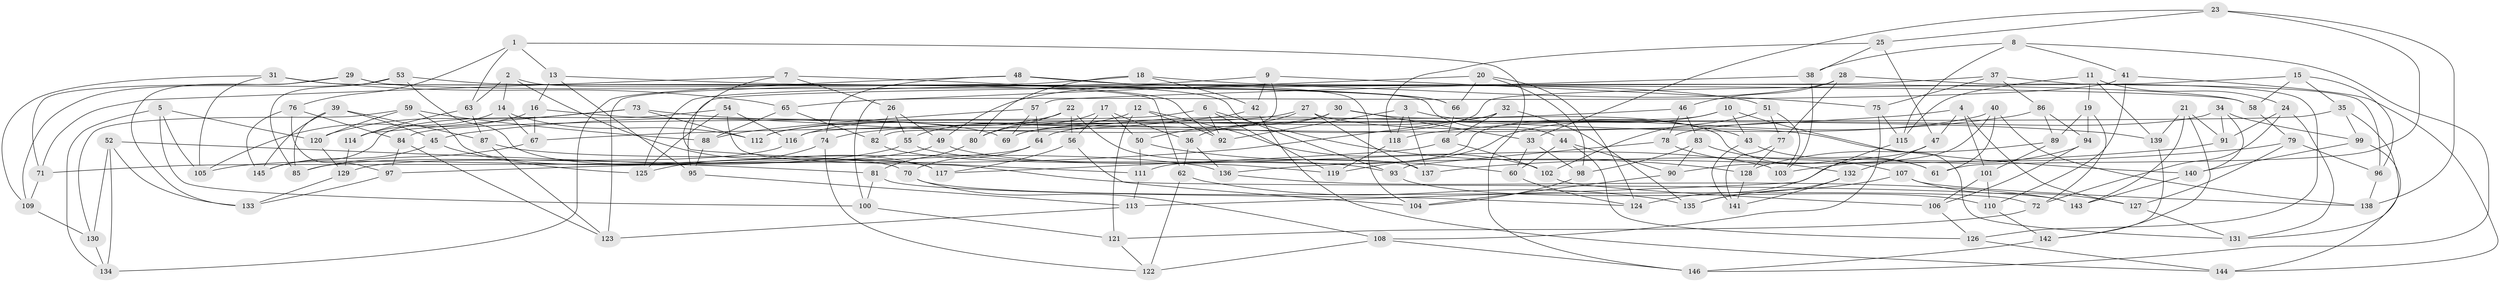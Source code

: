 // Generated by graph-tools (version 1.1) at 2025/50/03/09/25 03:50:47]
// undirected, 146 vertices, 292 edges
graph export_dot {
graph [start="1"]
  node [color=gray90,style=filled];
  1;
  2;
  3;
  4;
  5;
  6;
  7;
  8;
  9;
  10;
  11;
  12;
  13;
  14;
  15;
  16;
  17;
  18;
  19;
  20;
  21;
  22;
  23;
  24;
  25;
  26;
  27;
  28;
  29;
  30;
  31;
  32;
  33;
  34;
  35;
  36;
  37;
  38;
  39;
  40;
  41;
  42;
  43;
  44;
  45;
  46;
  47;
  48;
  49;
  50;
  51;
  52;
  53;
  54;
  55;
  56;
  57;
  58;
  59;
  60;
  61;
  62;
  63;
  64;
  65;
  66;
  67;
  68;
  69;
  70;
  71;
  72;
  73;
  74;
  75;
  76;
  77;
  78;
  79;
  80;
  81;
  82;
  83;
  84;
  85;
  86;
  87;
  88;
  89;
  90;
  91;
  92;
  93;
  94;
  95;
  96;
  97;
  98;
  99;
  100;
  101;
  102;
  103;
  104;
  105;
  106;
  107;
  108;
  109;
  110;
  111;
  112;
  113;
  114;
  115;
  116;
  117;
  118;
  119;
  120;
  121;
  122;
  123;
  124;
  125;
  126;
  127;
  128;
  129;
  130;
  131;
  132;
  133;
  134;
  135;
  136;
  137;
  138;
  139;
  140;
  141;
  142;
  143;
  144;
  145;
  146;
  1 -- 76;
  1 -- 146;
  1 -- 13;
  1 -- 63;
  2 -- 117;
  2 -- 14;
  2 -- 93;
  2 -- 63;
  3 -- 118;
  3 -- 137;
  3 -- 43;
  3 -- 92;
  4 -- 101;
  4 -- 47;
  4 -- 127;
  4 -- 67;
  5 -- 105;
  5 -- 120;
  5 -- 100;
  5 -- 134;
  6 -- 119;
  6 -- 84;
  6 -- 92;
  6 -- 128;
  7 -- 92;
  7 -- 71;
  7 -- 111;
  7 -- 26;
  8 -- 38;
  8 -- 115;
  8 -- 41;
  8 -- 146;
  9 -- 82;
  9 -- 75;
  9 -- 125;
  9 -- 42;
  10 -- 111;
  10 -- 43;
  10 -- 131;
  10 -- 119;
  11 -- 19;
  11 -- 115;
  11 -- 24;
  11 -- 139;
  12 -- 92;
  12 -- 121;
  12 -- 55;
  12 -- 102;
  13 -- 66;
  13 -- 16;
  13 -- 95;
  14 -- 114;
  14 -- 112;
  14 -- 67;
  15 -- 58;
  15 -- 96;
  15 -- 35;
  15 -- 69;
  16 -- 69;
  16 -- 67;
  16 -- 105;
  17 -- 50;
  17 -- 56;
  17 -- 36;
  17 -- 80;
  18 -- 123;
  18 -- 58;
  18 -- 42;
  18 -- 80;
  19 -- 94;
  19 -- 89;
  19 -- 72;
  20 -- 98;
  20 -- 124;
  20 -- 100;
  20 -- 66;
  21 -- 143;
  21 -- 142;
  21 -- 139;
  21 -- 91;
  22 -- 116;
  22 -- 137;
  22 -- 80;
  22 -- 56;
  23 -- 25;
  23 -- 138;
  23 -- 61;
  23 -- 33;
  24 -- 72;
  24 -- 91;
  24 -- 131;
  25 -- 118;
  25 -- 47;
  25 -- 38;
  26 -- 82;
  26 -- 55;
  26 -- 49;
  27 -- 112;
  27 -- 140;
  27 -- 137;
  27 -- 50;
  28 -- 77;
  28 -- 49;
  28 -- 46;
  28 -- 126;
  29 -- 66;
  29 -- 133;
  29 -- 62;
  29 -- 71;
  30 -- 112;
  30 -- 33;
  30 -- 36;
  30 -- 61;
  31 -- 109;
  31 -- 65;
  31 -- 44;
  31 -- 105;
  32 -- 69;
  32 -- 135;
  32 -- 97;
  32 -- 68;
  33 -- 98;
  33 -- 60;
  34 -- 99;
  34 -- 140;
  34 -- 78;
  34 -- 91;
  35 -- 99;
  35 -- 131;
  35 -- 116;
  36 -- 62;
  36 -- 136;
  37 -- 96;
  37 -- 75;
  37 -- 86;
  37 -- 95;
  38 -- 57;
  38 -- 103;
  39 -- 145;
  39 -- 87;
  39 -- 85;
  39 -- 45;
  40 -- 90;
  40 -- 64;
  40 -- 61;
  40 -- 138;
  41 -- 65;
  41 -- 110;
  41 -- 144;
  42 -- 45;
  42 -- 144;
  43 -- 141;
  43 -- 61;
  44 -- 60;
  44 -- 126;
  44 -- 90;
  45 -- 145;
  45 -- 125;
  46 -- 74;
  46 -- 78;
  46 -- 83;
  47 -- 132;
  47 -- 113;
  48 -- 104;
  48 -- 134;
  48 -- 74;
  48 -- 51;
  49 -- 103;
  49 -- 85;
  50 -- 60;
  50 -- 111;
  51 -- 102;
  51 -- 103;
  51 -- 77;
  52 -- 81;
  52 -- 134;
  52 -- 130;
  52 -- 133;
  53 -- 109;
  53 -- 85;
  53 -- 58;
  53 -- 117;
  54 -- 125;
  54 -- 116;
  54 -- 143;
  54 -- 145;
  55 -- 93;
  55 -- 105;
  56 -- 104;
  56 -- 117;
  57 -- 88;
  57 -- 64;
  57 -- 69;
  58 -- 79;
  59 -- 120;
  59 -- 130;
  59 -- 88;
  59 -- 70;
  60 -- 124;
  62 -- 122;
  62 -- 135;
  63 -- 87;
  63 -- 114;
  64 -- 71;
  64 -- 70;
  65 -- 82;
  65 -- 88;
  66 -- 68;
  67 -- 85;
  68 -- 117;
  68 -- 102;
  70 -- 72;
  70 -- 108;
  71 -- 109;
  72 -- 121;
  73 -- 114;
  73 -- 120;
  73 -- 112;
  73 -- 139;
  74 -- 122;
  74 -- 125;
  75 -- 115;
  75 -- 108;
  76 -- 84;
  76 -- 97;
  76 -- 145;
  77 -- 141;
  77 -- 128;
  78 -- 132;
  78 -- 93;
  79 -- 127;
  79 -- 96;
  79 -- 137;
  80 -- 81;
  81 -- 100;
  81 -- 124;
  82 -- 119;
  83 -- 107;
  83 -- 98;
  83 -- 90;
  84 -- 123;
  84 -- 97;
  86 -- 89;
  86 -- 94;
  86 -- 118;
  87 -- 136;
  87 -- 123;
  88 -- 95;
  89 -- 101;
  89 -- 128;
  90 -- 104;
  91 -- 136;
  93 -- 110;
  94 -- 103;
  94 -- 106;
  95 -- 113;
  96 -- 138;
  97 -- 133;
  98 -- 104;
  99 -- 144;
  99 -- 140;
  100 -- 121;
  101 -- 106;
  101 -- 110;
  102 -- 106;
  106 -- 126;
  107 -- 138;
  107 -- 127;
  107 -- 135;
  108 -- 122;
  108 -- 146;
  109 -- 130;
  110 -- 142;
  111 -- 113;
  113 -- 123;
  114 -- 129;
  115 -- 124;
  116 -- 129;
  118 -- 119;
  120 -- 129;
  121 -- 122;
  126 -- 144;
  127 -- 131;
  128 -- 141;
  129 -- 133;
  130 -- 134;
  132 -- 135;
  132 -- 141;
  136 -- 143;
  139 -- 142;
  140 -- 143;
  142 -- 146;
}
